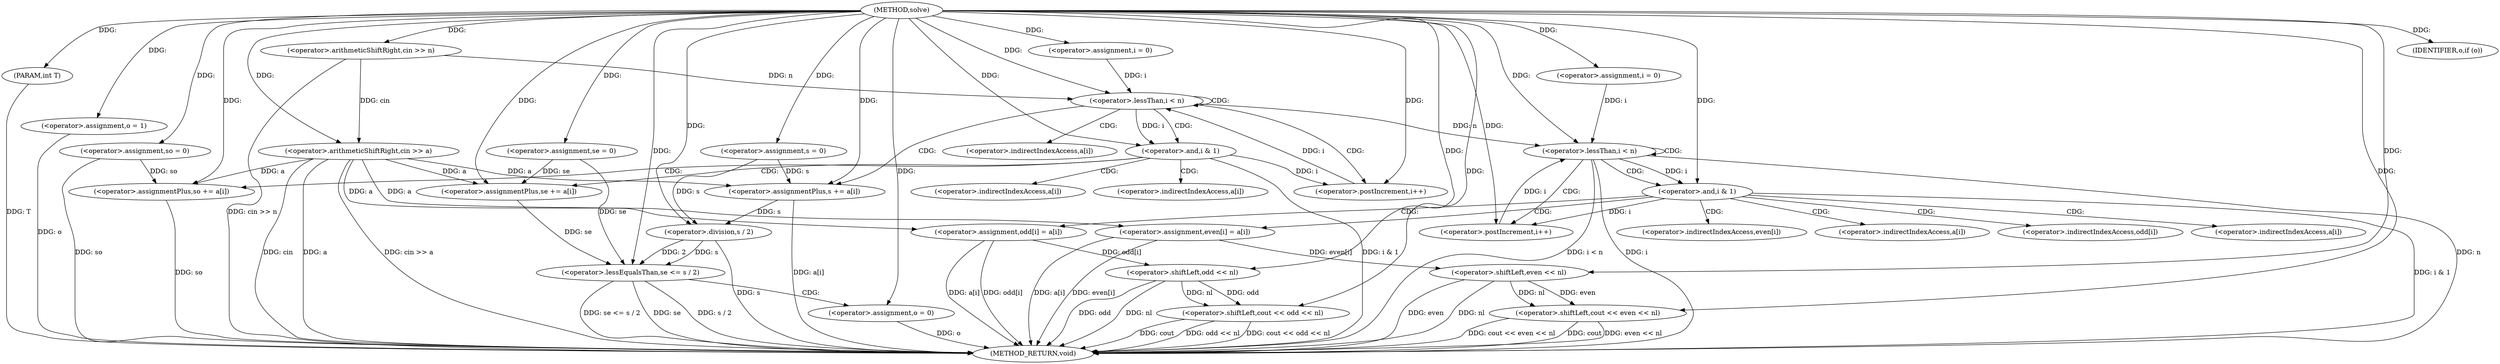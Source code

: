 digraph "solve" {  
"1000404" [label = "(METHOD,solve)" ]
"1000516" [label = "(METHOD_RETURN,void)" ]
"1000405" [label = "(PARAM,int T)" ]
"1000408" [label = "(<operator>.arithmeticShiftRight,cin >> n)" ]
"1000412" [label = "(<operator>.arithmeticShiftRight,cin >> a)" ]
"1000416" [label = "(<operator>.assignment,se = 0)" ]
"1000420" [label = "(<operator>.assignment,so = 0)" ]
"1000424" [label = "(<operator>.assignment,s = 0)" ]
"1000459" [label = "(<operator>.assignment,o = 1)" ]
"1000429" [label = "(<operator>.assignment,i = 0)" ]
"1000432" [label = "(<operator>.lessThan,i < n)" ]
"1000435" [label = "(<operator>.postIncrement,i++)" ]
"1000463" [label = "(<operator>.lessEqualsThan,se <= s / 2)" ]
"1000468" [label = "(<operator>.assignment,o = 0)" ]
"1000475" [label = "(<operator>.assignment,i = 0)" ]
"1000478" [label = "(<operator>.lessThan,i < n)" ]
"1000481" [label = "(<operator>.postIncrement,i++)" ]
"1000504" [label = "(IDENTIFIER,o,if (o))" ]
"1000505" [label = "(<operator>.shiftLeft,cout << odd << nl)" ]
"1000453" [label = "(<operator>.assignmentPlus,s += a[i])" ]
"1000511" [label = "(<operator>.shiftLeft,cout << even << nl)" ]
"1000439" [label = "(<operator>.and,i & 1)" ]
"1000442" [label = "(<operator>.assignmentPlus,so += a[i])" ]
"1000465" [label = "(<operator>.division,s / 2)" ]
"1000485" [label = "(<operator>.and,i & 1)" ]
"1000488" [label = "(<operator>.assignment,even[i] = a[i])" ]
"1000507" [label = "(<operator>.shiftLeft,odd << nl)" ]
"1000448" [label = "(<operator>.assignmentPlus,se += a[i])" ]
"1000496" [label = "(<operator>.assignment,odd[i] = a[i])" ]
"1000513" [label = "(<operator>.shiftLeft,even << nl)" ]
"1000455" [label = "(<operator>.indirectIndexAccess,a[i])" ]
"1000444" [label = "(<operator>.indirectIndexAccess,a[i])" ]
"1000489" [label = "(<operator>.indirectIndexAccess,even[i])" ]
"1000492" [label = "(<operator>.indirectIndexAccess,a[i])" ]
"1000450" [label = "(<operator>.indirectIndexAccess,a[i])" ]
"1000497" [label = "(<operator>.indirectIndexAccess,odd[i])" ]
"1000500" [label = "(<operator>.indirectIndexAccess,a[i])" ]
  "1000405" -> "1000516"  [ label = "DDG: T"] 
  "1000408" -> "1000516"  [ label = "DDG: cin >> n"] 
  "1000412" -> "1000516"  [ label = "DDG: cin"] 
  "1000412" -> "1000516"  [ label = "DDG: a"] 
  "1000412" -> "1000516"  [ label = "DDG: cin >> a"] 
  "1000420" -> "1000516"  [ label = "DDG: so"] 
  "1000459" -> "1000516"  [ label = "DDG: o"] 
  "1000463" -> "1000516"  [ label = "DDG: se"] 
  "1000465" -> "1000516"  [ label = "DDG: s"] 
  "1000463" -> "1000516"  [ label = "DDG: s / 2"] 
  "1000463" -> "1000516"  [ label = "DDG: se <= s / 2"] 
  "1000468" -> "1000516"  [ label = "DDG: o"] 
  "1000478" -> "1000516"  [ label = "DDG: i"] 
  "1000478" -> "1000516"  [ label = "DDG: n"] 
  "1000478" -> "1000516"  [ label = "DDG: i < n"] 
  "1000511" -> "1000516"  [ label = "DDG: cout"] 
  "1000513" -> "1000516"  [ label = "DDG: even"] 
  "1000513" -> "1000516"  [ label = "DDG: nl"] 
  "1000511" -> "1000516"  [ label = "DDG: even << nl"] 
  "1000511" -> "1000516"  [ label = "DDG: cout << even << nl"] 
  "1000505" -> "1000516"  [ label = "DDG: cout"] 
  "1000507" -> "1000516"  [ label = "DDG: odd"] 
  "1000507" -> "1000516"  [ label = "DDG: nl"] 
  "1000505" -> "1000516"  [ label = "DDG: odd << nl"] 
  "1000505" -> "1000516"  [ label = "DDG: cout << odd << nl"] 
  "1000485" -> "1000516"  [ label = "DDG: i & 1"] 
  "1000496" -> "1000516"  [ label = "DDG: odd[i]"] 
  "1000496" -> "1000516"  [ label = "DDG: a[i]"] 
  "1000488" -> "1000516"  [ label = "DDG: even[i]"] 
  "1000488" -> "1000516"  [ label = "DDG: a[i]"] 
  "1000439" -> "1000516"  [ label = "DDG: i & 1"] 
  "1000442" -> "1000516"  [ label = "DDG: so"] 
  "1000453" -> "1000516"  [ label = "DDG: a[i]"] 
  "1000404" -> "1000405"  [ label = "DDG: "] 
  "1000404" -> "1000416"  [ label = "DDG: "] 
  "1000404" -> "1000420"  [ label = "DDG: "] 
  "1000404" -> "1000424"  [ label = "DDG: "] 
  "1000404" -> "1000459"  [ label = "DDG: "] 
  "1000404" -> "1000408"  [ label = "DDG: "] 
  "1000408" -> "1000412"  [ label = "DDG: cin"] 
  "1000404" -> "1000412"  [ label = "DDG: "] 
  "1000404" -> "1000429"  [ label = "DDG: "] 
  "1000404" -> "1000468"  [ label = "DDG: "] 
  "1000404" -> "1000475"  [ label = "DDG: "] 
  "1000404" -> "1000504"  [ label = "DDG: "] 
  "1000429" -> "1000432"  [ label = "DDG: i"] 
  "1000435" -> "1000432"  [ label = "DDG: i"] 
  "1000404" -> "1000432"  [ label = "DDG: "] 
  "1000408" -> "1000432"  [ label = "DDG: n"] 
  "1000439" -> "1000435"  [ label = "DDG: i"] 
  "1000404" -> "1000435"  [ label = "DDG: "] 
  "1000412" -> "1000453"  [ label = "DDG: a"] 
  "1000416" -> "1000463"  [ label = "DDG: se"] 
  "1000448" -> "1000463"  [ label = "DDG: se"] 
  "1000404" -> "1000463"  [ label = "DDG: "] 
  "1000465" -> "1000463"  [ label = "DDG: 2"] 
  "1000465" -> "1000463"  [ label = "DDG: s"] 
  "1000475" -> "1000478"  [ label = "DDG: i"] 
  "1000481" -> "1000478"  [ label = "DDG: i"] 
  "1000404" -> "1000478"  [ label = "DDG: "] 
  "1000432" -> "1000478"  [ label = "DDG: n"] 
  "1000485" -> "1000481"  [ label = "DDG: i"] 
  "1000404" -> "1000481"  [ label = "DDG: "] 
  "1000404" -> "1000505"  [ label = "DDG: "] 
  "1000507" -> "1000505"  [ label = "DDG: odd"] 
  "1000507" -> "1000505"  [ label = "DDG: nl"] 
  "1000412" -> "1000442"  [ label = "DDG: a"] 
  "1000424" -> "1000453"  [ label = "DDG: s"] 
  "1000404" -> "1000453"  [ label = "DDG: "] 
  "1000424" -> "1000465"  [ label = "DDG: s"] 
  "1000453" -> "1000465"  [ label = "DDG: s"] 
  "1000404" -> "1000465"  [ label = "DDG: "] 
  "1000412" -> "1000488"  [ label = "DDG: a"] 
  "1000496" -> "1000507"  [ label = "DDG: odd[i]"] 
  "1000404" -> "1000507"  [ label = "DDG: "] 
  "1000404" -> "1000511"  [ label = "DDG: "] 
  "1000513" -> "1000511"  [ label = "DDG: even"] 
  "1000513" -> "1000511"  [ label = "DDG: nl"] 
  "1000432" -> "1000439"  [ label = "DDG: i"] 
  "1000404" -> "1000439"  [ label = "DDG: "] 
  "1000420" -> "1000442"  [ label = "DDG: so"] 
  "1000404" -> "1000442"  [ label = "DDG: "] 
  "1000412" -> "1000448"  [ label = "DDG: a"] 
  "1000478" -> "1000485"  [ label = "DDG: i"] 
  "1000404" -> "1000485"  [ label = "DDG: "] 
  "1000412" -> "1000496"  [ label = "DDG: a"] 
  "1000488" -> "1000513"  [ label = "DDG: even[i]"] 
  "1000404" -> "1000513"  [ label = "DDG: "] 
  "1000416" -> "1000448"  [ label = "DDG: se"] 
  "1000404" -> "1000448"  [ label = "DDG: "] 
  "1000432" -> "1000453"  [ label = "CDG: "] 
  "1000432" -> "1000439"  [ label = "CDG: "] 
  "1000432" -> "1000432"  [ label = "CDG: "] 
  "1000432" -> "1000435"  [ label = "CDG: "] 
  "1000432" -> "1000455"  [ label = "CDG: "] 
  "1000463" -> "1000468"  [ label = "CDG: "] 
  "1000478" -> "1000485"  [ label = "CDG: "] 
  "1000478" -> "1000478"  [ label = "CDG: "] 
  "1000478" -> "1000481"  [ label = "CDG: "] 
  "1000439" -> "1000444"  [ label = "CDG: "] 
  "1000439" -> "1000448"  [ label = "CDG: "] 
  "1000439" -> "1000450"  [ label = "CDG: "] 
  "1000439" -> "1000442"  [ label = "CDG: "] 
  "1000485" -> "1000496"  [ label = "CDG: "] 
  "1000485" -> "1000500"  [ label = "CDG: "] 
  "1000485" -> "1000488"  [ label = "CDG: "] 
  "1000485" -> "1000497"  [ label = "CDG: "] 
  "1000485" -> "1000492"  [ label = "CDG: "] 
  "1000485" -> "1000489"  [ label = "CDG: "] 
}

